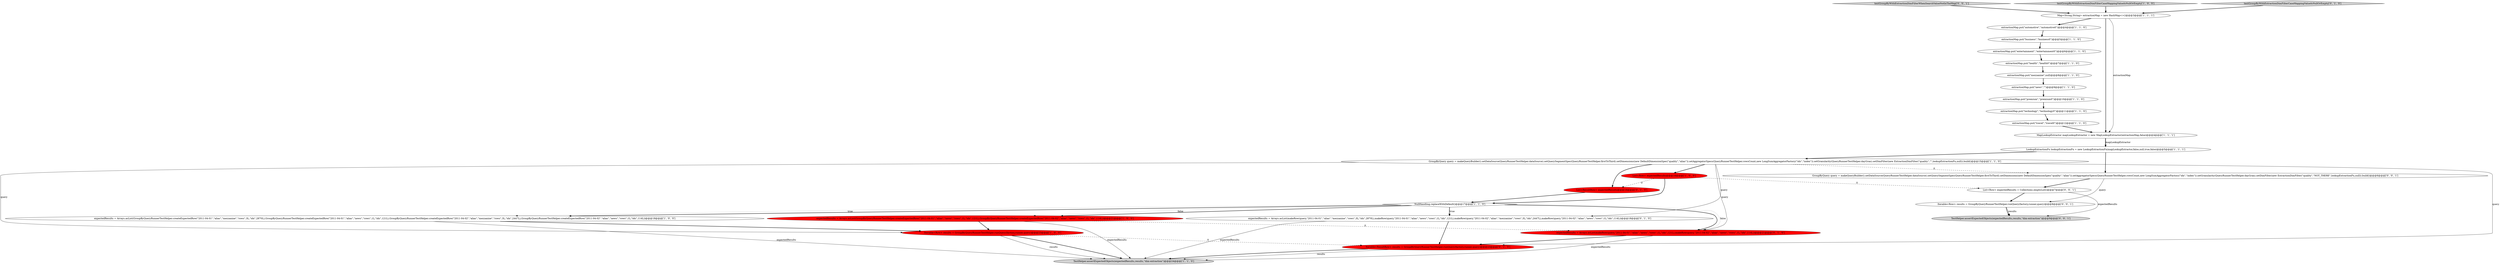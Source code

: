 digraph {
28 [style = filled, label = "GroupByQuery query = makeQueryBuilder().setDataSource(QueryRunnerTestHelper.dataSource).setQuerySegmentSpec(QueryRunnerTestHelper.firstToThird).setDimensions(new DefaultDimensionSpec(\"quality\",\"alias\")).setAggregatorSpecs(QueryRunnerTestHelper.rowsCount,new LongSumAggregatorFactory(\"idx\",\"index\")).setGranularity(QueryRunnerTestHelper.dayGran).setDimFilter(new ExtractionDimFilter(\"quality\",\"NOT_THERE\",lookupExtractionFn,null)).build()@@@6@@@['0', '0', '1']", fillcolor = white, shape = ellipse image = "AAA0AAABBB3BBB"];
14 [style = filled, label = "expectedResults = Arrays.asList(GroupByQueryRunnerTestHelper.createExpectedRow(\"2011-04-01\",\"alias\",\"news\",\"rows\",1L,\"idx\",121L),GroupByQueryRunnerTestHelper.createExpectedRow(\"2011-04-02\",\"alias\",\"news\",\"rows\",1L,\"idx\",114L))@@@21@@@['1', '0', '0']", fillcolor = red, shape = ellipse image = "AAA1AAABBB1BBB"];
16 [style = filled, label = "extractionMap.put(\"travel\",\"travel0\")@@@12@@@['1', '1', '0']", fillcolor = white, shape = ellipse image = "AAA0AAABBB1BBB"];
19 [style = filled, label = "Iterable<Row> results = GroupByQueryRunnerTestHelper.runQuery(factory,runner,query)@@@23@@@['1', '0', '0']", fillcolor = red, shape = ellipse image = "AAA1AAABBB1BBB"];
20 [style = filled, label = "Iterable<ResultRow> results = GroupByQueryRunnerTestHelper.runQuery(factory,runner,query)@@@23@@@['0', '1', '0']", fillcolor = red, shape = ellipse image = "AAA1AAABBB2BBB"];
3 [style = filled, label = "List<Row> expectedResults@@@16@@@['1', '0', '0']", fillcolor = red, shape = ellipse image = "AAA1AAABBB1BBB"];
9 [style = filled, label = "MapLookupExtractor mapLookupExtractor = new MapLookupExtractor(extractionMap,false)@@@4@@@['1', '1', '1']", fillcolor = white, shape = ellipse image = "AAA0AAABBB1BBB"];
27 [style = filled, label = "testGroupByWithExtractionDimFilterWhenSearchValueNotInTheMap['0', '0', '1']", fillcolor = lightgray, shape = diamond image = "AAA0AAABBB3BBB"];
17 [style = filled, label = "testGroupByWithExtractionDimFilterCaseMappingValueIsNullOrEmpty['1', '0', '0']", fillcolor = lightgray, shape = diamond image = "AAA0AAABBB1BBB"];
15 [style = filled, label = "extractionMap.put(\"premium\",\"premium0\")@@@10@@@['1', '1', '0']", fillcolor = white, shape = ellipse image = "AAA0AAABBB1BBB"];
0 [style = filled, label = "extractionMap.put(\"automotive\",\"automotive0\")@@@4@@@['1', '1', '0']", fillcolor = white, shape = ellipse image = "AAA0AAABBB1BBB"];
23 [style = filled, label = "expectedResults = Arrays.asList(makeRow(query,\"2011-04-01\",\"alias\",\"mezzanine\",\"rows\",3L,\"idx\",2870L),makeRow(query,\"2011-04-01\",\"alias\",\"news\",\"rows\",1L,\"idx\",121L),makeRow(query,\"2011-04-02\",\"alias\",\"mezzanine\",\"rows\",3L,\"idx\",2447L),makeRow(query,\"2011-04-02\",\"alias\",\"news\",\"rows\",1L,\"idx\",114L))@@@18@@@['0', '1', '0']", fillcolor = white, shape = ellipse image = "AAA0AAABBB2BBB"];
21 [style = filled, label = "testGroupByWithExtractionDimFilterCaseMappingValueIsNullOrEmpty['0', '1', '0']", fillcolor = lightgray, shape = diamond image = "AAA0AAABBB2BBB"];
8 [style = filled, label = "extractionMap.put(\"entertainment\",\"entertainment0\")@@@6@@@['1', '1', '0']", fillcolor = white, shape = ellipse image = "AAA0AAABBB1BBB"];
10 [style = filled, label = "LookupExtractionFn lookupExtractionFn = new LookupExtractionFn(mapLookupExtractor,false,null,true,false)@@@5@@@['1', '1', '1']", fillcolor = white, shape = ellipse image = "AAA0AAABBB1BBB"];
18 [style = filled, label = "NullHandling.replaceWithDefault()@@@17@@@['1', '1', '0']", fillcolor = white, shape = diamond image = "AAA0AAABBB1BBB"];
25 [style = filled, label = "Iterable<Row> results = GroupByQueryRunnerTestHelper.runQuery(factory,runner,query)@@@8@@@['0', '0', '1']", fillcolor = white, shape = ellipse image = "AAA0AAABBB3BBB"];
26 [style = filled, label = "List<Row> expectedResults = Collections.emptyList()@@@7@@@['0', '0', '1']", fillcolor = white, shape = ellipse image = "AAA0AAABBB3BBB"];
22 [style = filled, label = "List<ResultRow> expectedResults@@@16@@@['0', '1', '0']", fillcolor = red, shape = ellipse image = "AAA1AAABBB2BBB"];
12 [style = filled, label = "extractionMap.put(\"business\",\"business0\")@@@5@@@['1', '1', '0']", fillcolor = white, shape = ellipse image = "AAA0AAABBB1BBB"];
7 [style = filled, label = "extractionMap.put(\"news\",\"\")@@@9@@@['1', '1', '0']", fillcolor = white, shape = ellipse image = "AAA0AAABBB1BBB"];
11 [style = filled, label = "extractionMap.put(\"technology\",\"technology0\")@@@11@@@['1', '1', '0']", fillcolor = white, shape = ellipse image = "AAA0AAABBB1BBB"];
29 [style = filled, label = "TestHelper.assertExpectedObjects(expectedResults,results,\"dim-extraction\")@@@9@@@['0', '0', '1']", fillcolor = lightgray, shape = ellipse image = "AAA0AAABBB3BBB"];
5 [style = filled, label = "expectedResults = Arrays.asList(GroupByQueryRunnerTestHelper.createExpectedRow(\"2011-04-01\",\"alias\",\"mezzanine\",\"rows\",3L,\"idx\",2870L),GroupByQueryRunnerTestHelper.createExpectedRow(\"2011-04-01\",\"alias\",\"news\",\"rows\",1L,\"idx\",121L),GroupByQueryRunnerTestHelper.createExpectedRow(\"2011-04-02\",\"alias\",\"mezzanine\",\"rows\",3L,\"idx\",2447L),GroupByQueryRunnerTestHelper.createExpectedRow(\"2011-04-02\",\"alias\",\"news\",\"rows\",1L,\"idx\",114L))@@@18@@@['1', '0', '0']", fillcolor = white, shape = ellipse image = "AAA0AAABBB1BBB"];
24 [style = filled, label = "expectedResults = Arrays.asList(makeRow(query,\"2011-04-01\",\"alias\",\"news\",\"rows\",1L,\"idx\",121L),makeRow(query,\"2011-04-02\",\"alias\",\"news\",\"rows\",1L,\"idx\",114L))@@@21@@@['0', '1', '0']", fillcolor = red, shape = ellipse image = "AAA1AAABBB2BBB"];
13 [style = filled, label = "GroupByQuery query = makeQueryBuilder().setDataSource(QueryRunnerTestHelper.dataSource).setQuerySegmentSpec(QueryRunnerTestHelper.firstToThird).setDimensions(new DefaultDimensionSpec(\"quality\",\"alias\")).setAggregatorSpecs(QueryRunnerTestHelper.rowsCount,new LongSumAggregatorFactory(\"idx\",\"index\")).setGranularity(QueryRunnerTestHelper.dayGran).setDimFilter(new ExtractionDimFilter(\"quality\",\"\",lookupExtractionFn,null)).build()@@@15@@@['1', '1', '0']", fillcolor = white, shape = ellipse image = "AAA0AAABBB1BBB"];
6 [style = filled, label = "Map<String,String> extractionMap = new HashMap<>()@@@3@@@['1', '1', '1']", fillcolor = white, shape = ellipse image = "AAA0AAABBB1BBB"];
2 [style = filled, label = "TestHelper.assertExpectedObjects(expectedResults,results,\"dim-extraction\")@@@24@@@['1', '1', '0']", fillcolor = lightgray, shape = ellipse image = "AAA0AAABBB1BBB"];
4 [style = filled, label = "extractionMap.put(\"health\",\"health0\")@@@7@@@['1', '1', '0']", fillcolor = white, shape = ellipse image = "AAA0AAABBB1BBB"];
1 [style = filled, label = "extractionMap.put(\"mezzanine\",null)@@@8@@@['1', '1', '0']", fillcolor = white, shape = ellipse image = "AAA0AAABBB1BBB"];
14->24 [style = dashed, label="0"];
11->16 [style = bold, label=""];
23->20 [style = bold, label=""];
18->24 [style = bold, label=""];
10->28 [style = bold, label=""];
18->23 [style = bold, label=""];
3->26 [style = dashed, label="0"];
21->6 [style = bold, label=""];
17->6 [style = bold, label=""];
20->2 [style = solid, label="results"];
18->24 [style = dotted, label="false"];
19->20 [style = dashed, label="0"];
0->12 [style = bold, label=""];
26->25 [style = bold, label=""];
26->29 [style = solid, label="expectedResults"];
14->19 [style = bold, label=""];
28->26 [style = bold, label=""];
6->0 [style = bold, label=""];
3->22 [style = dashed, label="0"];
19->2 [style = bold, label=""];
9->10 [style = bold, label=""];
25->29 [style = bold, label=""];
18->23 [style = dotted, label="true"];
19->2 [style = solid, label="results"];
1->7 [style = bold, label=""];
27->6 [style = bold, label=""];
23->2 [style = solid, label="expectedResults"];
13->23 [style = solid, label="query"];
3->18 [style = bold, label=""];
24->20 [style = bold, label=""];
20->2 [style = bold, label=""];
13->28 [style = dashed, label="0"];
5->19 [style = bold, label=""];
22->18 [style = bold, label=""];
13->24 [style = solid, label="query"];
24->2 [style = solid, label="expectedResults"];
15->11 [style = bold, label=""];
13->3 [style = bold, label=""];
10->13 [style = bold, label=""];
14->2 [style = solid, label="expectedResults"];
9->10 [style = solid, label="mapLookupExtractor"];
12->8 [style = bold, label=""];
18->5 [style = bold, label=""];
25->29 [style = solid, label="results"];
13->20 [style = solid, label="query"];
7->15 [style = bold, label=""];
5->2 [style = solid, label="expectedResults"];
4->1 [style = bold, label=""];
18->5 [style = dotted, label="true"];
13->22 [style = bold, label=""];
8->4 [style = bold, label=""];
28->25 [style = solid, label="query"];
6->9 [style = bold, label=""];
13->19 [style = solid, label="query"];
18->14 [style = bold, label=""];
16->9 [style = bold, label=""];
18->14 [style = dotted, label="false"];
6->9 [style = solid, label="extractionMap"];
}
